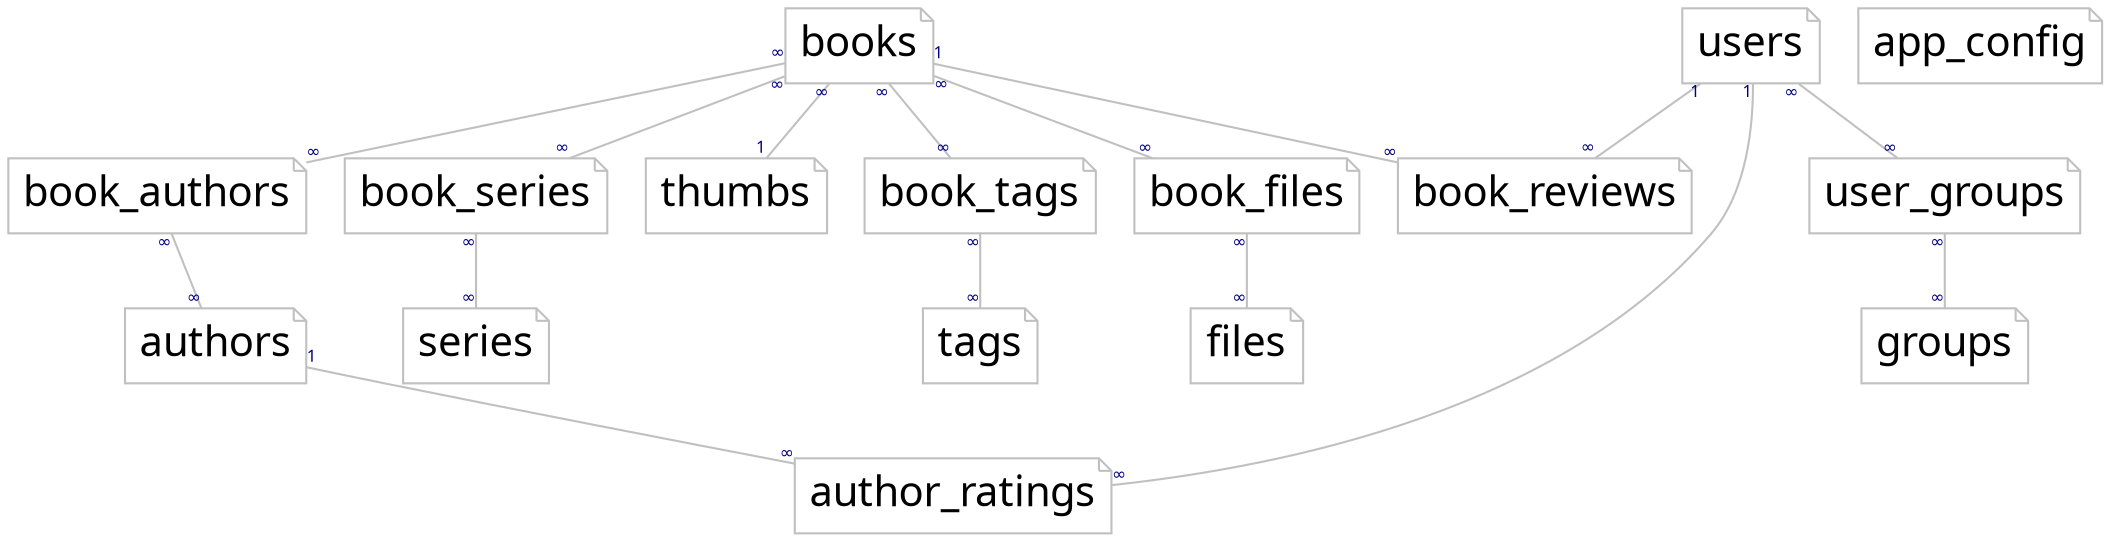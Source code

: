 # Simplified representation of database schema
# Rendered with Graphviz (dot -O -Tsvg)

graph {
    node [
        shape=note
        margin=0.1
        color=gray
        fontname=Tahoma
        fontsize=20
    ]
    edge [
        headlabel="∞"
        taillabel="∞"
        margin=0.1
        color=gray        
        fontname=Tahoma
        fontsize=8
        fontcolor=navy
    ]

    books -- book_authors -- authors;
    authors -- author_ratings [taillabel=1];
    books -- book_series -- series;
    books -- thumbs [headlabel=1];
    books -- book_reviews [taillabel=1];
    users -- user_groups -- groups;
    users -- book_reviews [taillabel=1];
    users -- author_ratings [taillabel=1];
    books -- book_tags -- tags;
    app_config;
    books -- book_files -- files;
}

